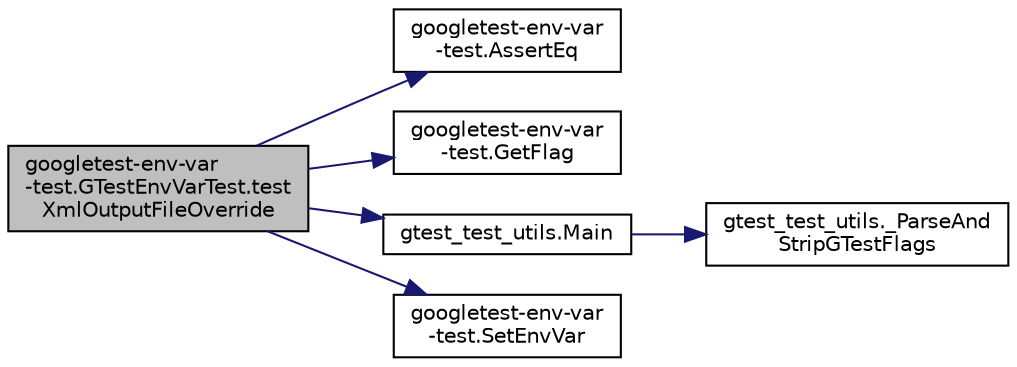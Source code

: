 digraph "googletest-env-var-test.GTestEnvVarTest.testXmlOutputFileOverride"
{
 // LATEX_PDF_SIZE
  bgcolor="transparent";
  edge [fontname="Helvetica",fontsize="10",labelfontname="Helvetica",labelfontsize="10"];
  node [fontname="Helvetica",fontsize="10",shape=record];
  rankdir="LR";
  Node1 [label="googletest-env-var\l-test.GTestEnvVarTest.test\lXmlOutputFileOverride",height=0.2,width=0.4,color="black", fillcolor="grey75", style="filled", fontcolor="black",tooltip=" "];
  Node1 -> Node2 [color="midnightblue",fontsize="10",style="solid",fontname="Helvetica"];
  Node2 [label="googletest-env-var\l-test.AssertEq",height=0.2,width=0.4,color="black",URL="$namespacegoogletest-env-var-test.html#a1dc4462bd3778a92f77f63296bb2a805",tooltip=" "];
  Node1 -> Node3 [color="midnightblue",fontsize="10",style="solid",fontname="Helvetica"];
  Node3 [label="googletest-env-var\l-test.GetFlag",height=0.2,width=0.4,color="black",URL="$namespacegoogletest-env-var-test.html#a5e599696d970929ff7836e5329e1350f",tooltip=" "];
  Node1 -> Node4 [color="midnightblue",fontsize="10",style="solid",fontname="Helvetica"];
  Node4 [label="gtest_test_utils.Main",height=0.2,width=0.4,color="black",URL="$namespacegtest__test__utils.html#a5361b42d9c6843b5b117ead4d1c58cc5",tooltip=" "];
  Node4 -> Node5 [color="midnightblue",fontsize="10",style="solid",fontname="Helvetica"];
  Node5 [label="gtest_test_utils._ParseAnd\lStripGTestFlags",height=0.2,width=0.4,color="black",URL="$namespacegtest__test__utils.html#a05ad62af6574fd7e4fa2cc7c952c4f0b",tooltip=" "];
  Node1 -> Node6 [color="midnightblue",fontsize="10",style="solid",fontname="Helvetica"];
  Node6 [label="googletest-env-var\l-test.SetEnvVar",height=0.2,width=0.4,color="black",URL="$namespacegoogletest-env-var-test.html#a4445af183e70fbd62bf4903ec7447fe6",tooltip=" "];
}

